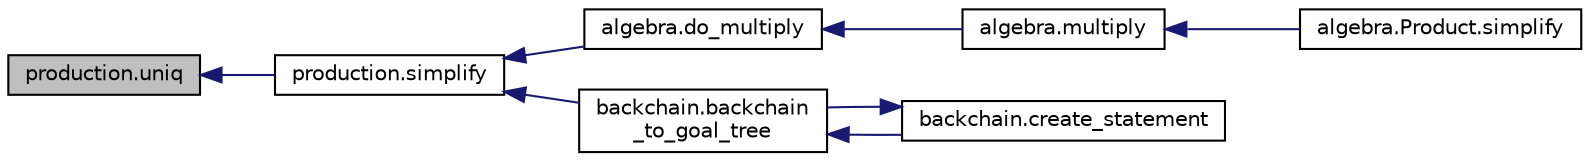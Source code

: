 digraph "production.uniq"
{
  edge [fontname="Helvetica",fontsize="10",labelfontname="Helvetica",labelfontsize="10"];
  node [fontname="Helvetica",fontsize="10",shape=record];
  rankdir="LR";
  Node1 [label="production.uniq",height=0.2,width=0.4,color="black", fillcolor="grey75", style="filled", fontcolor="black"];
  Node1 -> Node2 [dir="back",color="midnightblue",fontsize="10",style="solid"];
  Node2 [label="production.simplify",height=0.2,width=0.4,color="black", fillcolor="white", style="filled",URL="$namespaceproduction.html#a9cdd2d9b32a63904d61e06f5a0e3932e"];
  Node2 -> Node3 [dir="back",color="midnightblue",fontsize="10",style="solid"];
  Node3 [label="algebra.do_multiply",height=0.2,width=0.4,color="black", fillcolor="white", style="filled",URL="$namespacealgebra.html#a5ea0efba014ee3b9e07e77132793757c"];
  Node3 -> Node4 [dir="back",color="midnightblue",fontsize="10",style="solid"];
  Node4 [label="algebra.multiply",height=0.2,width=0.4,color="black", fillcolor="white", style="filled",URL="$namespacealgebra.html#a1293927dfb502302e1bfafa581d2d602"];
  Node4 -> Node5 [dir="back",color="midnightblue",fontsize="10",style="solid"];
  Node5 [label="algebra.Product.simplify",height=0.2,width=0.4,color="black", fillcolor="white", style="filled",URL="$classalgebra_1_1_product.html#ab5a704e40613060d552eb58b664dffc4"];
  Node2 -> Node6 [dir="back",color="midnightblue",fontsize="10",style="solid"];
  Node6 [label="backchain.backchain\l_to_goal_tree",height=0.2,width=0.4,color="black", fillcolor="white", style="filled",URL="$namespacebackchain.html#ac1a9a8fa73ff8ceccf51d3781ee5808b"];
  Node6 -> Node7 [dir="back",color="midnightblue",fontsize="10",style="solid"];
  Node7 [label="backchain.create_statement",height=0.2,width=0.4,color="black", fillcolor="white", style="filled",URL="$namespacebackchain.html#a221181d9f688096ccca60898b02c08ad"];
  Node7 -> Node6 [dir="back",color="midnightblue",fontsize="10",style="solid"];
}
